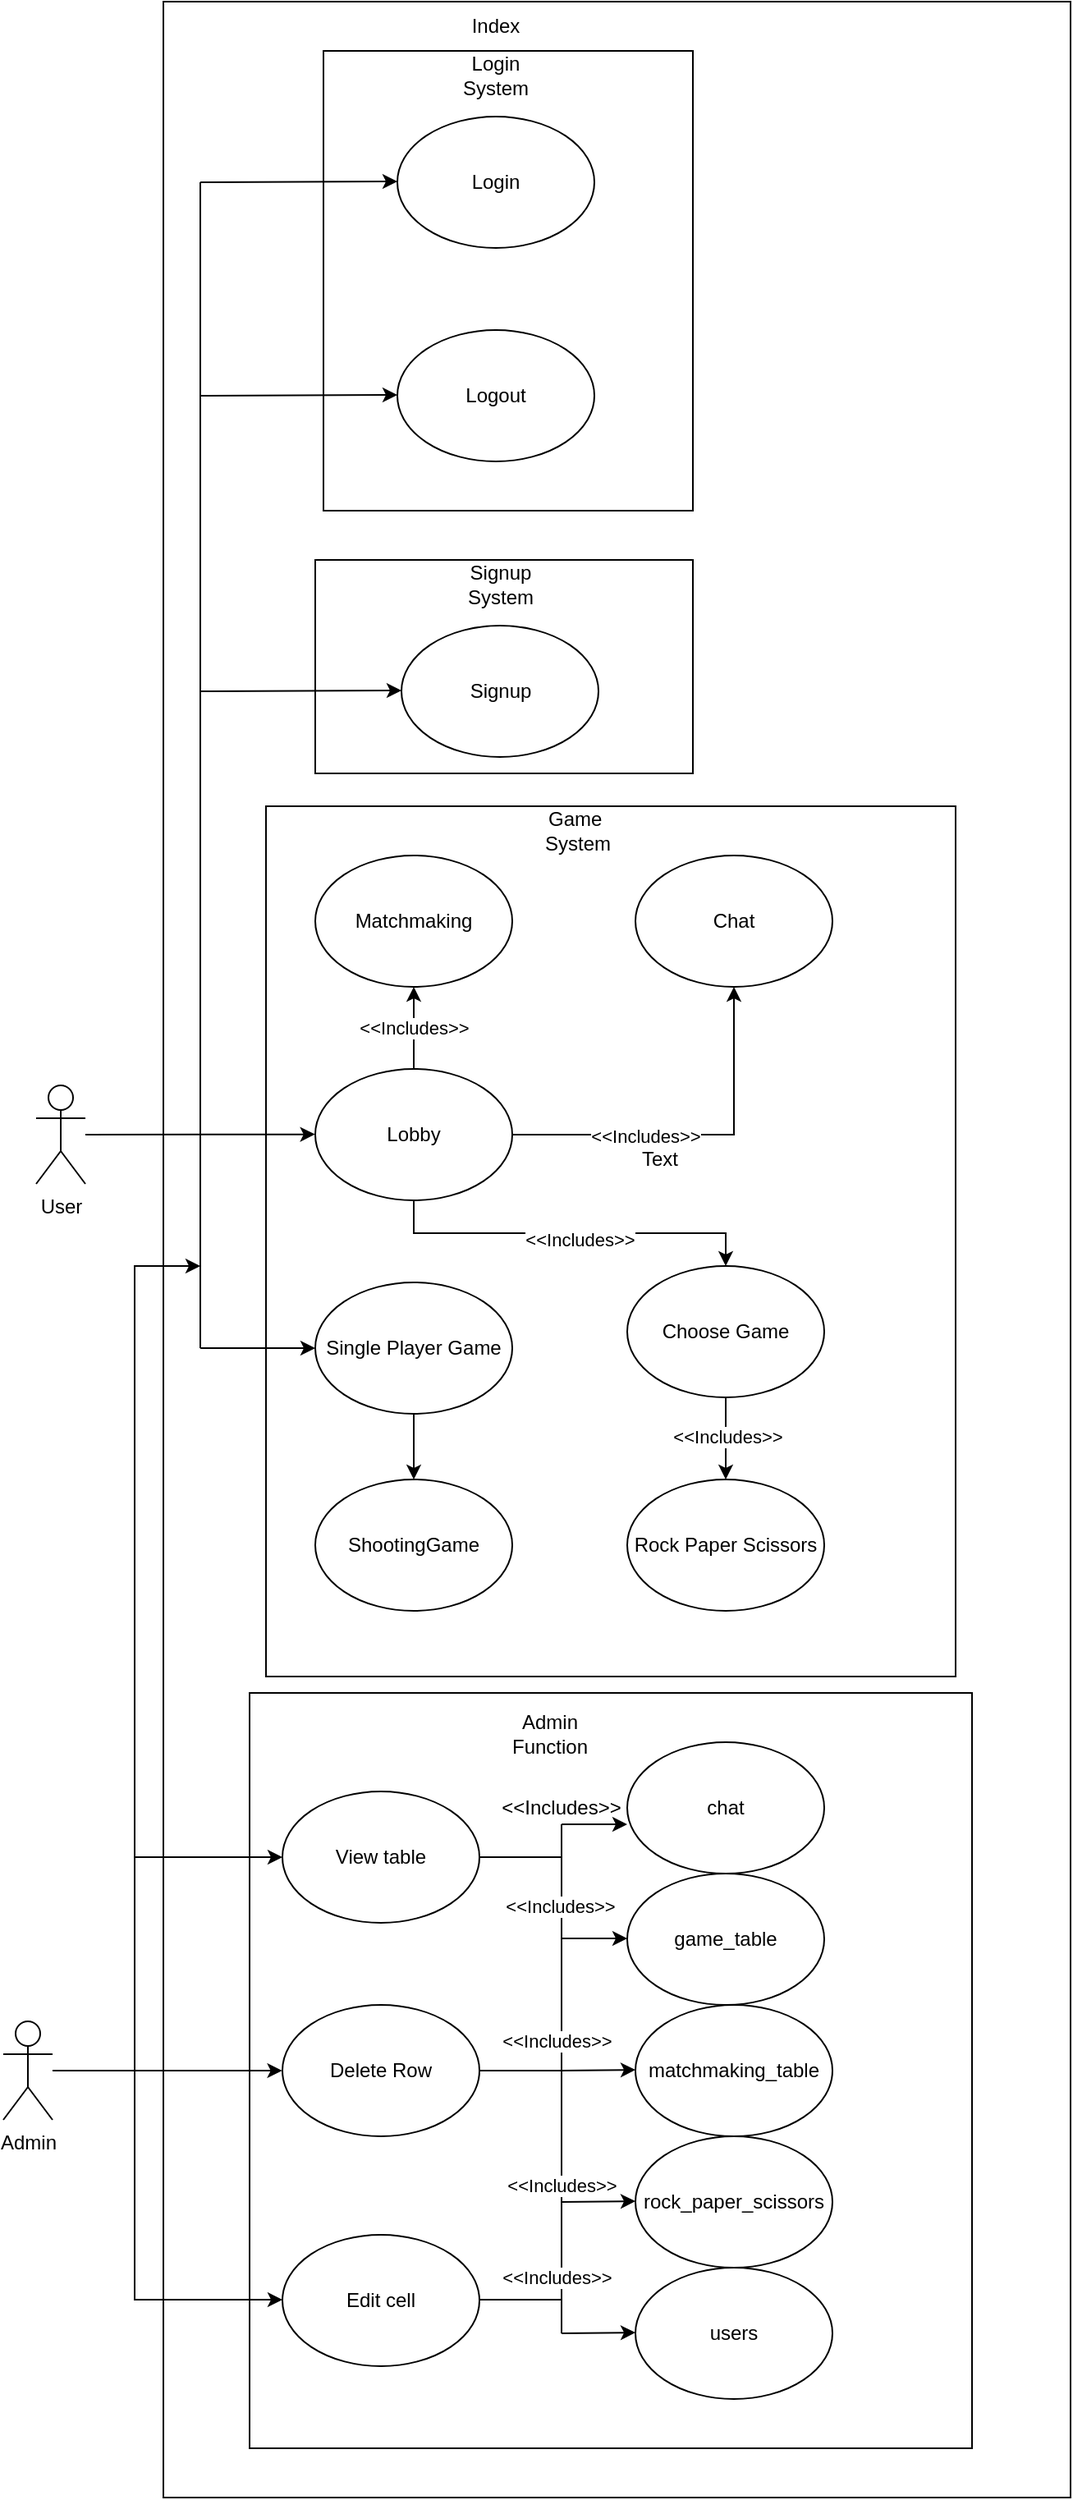 <mxfile version="20.7.4" type="device"><diagram id="mKm1NMVqAWi4hDrVE2KH" name="Page-1"><mxGraphModel dx="1284" dy="1536" grid="1" gridSize="10" guides="1" tooltips="1" connect="1" arrows="1" fold="1" page="1" pageScale="1" pageWidth="850" pageHeight="1100" math="0" shadow="0"><root><mxCell id="0"/><mxCell id="1" parent="0"/><mxCell id="i59lK_DAx1fr0om0WnUf-1" value="Login" style="ellipse;whiteSpace=wrap;html=1;" vertex="1" parent="1"><mxGeometry x="280" y="90" width="120" height="80" as="geometry"/></mxCell><mxCell id="i59lK_DAx1fr0om0WnUf-2" value="Logout" style="ellipse;whiteSpace=wrap;html=1;" vertex="1" parent="1"><mxGeometry x="280" y="220" width="120" height="80" as="geometry"/></mxCell><mxCell id="i59lK_DAx1fr0om0WnUf-3" value="Signup" style="ellipse;whiteSpace=wrap;html=1;" vertex="1" parent="1"><mxGeometry x="282.5" y="400" width="120" height="80" as="geometry"/></mxCell><mxCell id="i59lK_DAx1fr0om0WnUf-4" value="Matchmaking" style="ellipse;whiteSpace=wrap;html=1;" vertex="1" parent="1"><mxGeometry x="230" y="540" width="120" height="80" as="geometry"/></mxCell><mxCell id="i59lK_DAx1fr0om0WnUf-5" value="Chat" style="ellipse;whiteSpace=wrap;html=1;" vertex="1" parent="1"><mxGeometry x="425" y="540" width="120" height="80" as="geometry"/></mxCell><mxCell id="i59lK_DAx1fr0om0WnUf-6" value="Lobby" style="ellipse;whiteSpace=wrap;html=1;" vertex="1" parent="1"><mxGeometry x="230" y="670" width="120" height="80" as="geometry"/></mxCell><mxCell id="i59lK_DAx1fr0om0WnUf-7" value="Choose Game" style="ellipse;whiteSpace=wrap;html=1;" vertex="1" parent="1"><mxGeometry x="420" y="790" width="120" height="80" as="geometry"/></mxCell><mxCell id="i59lK_DAx1fr0om0WnUf-8" value="Rock Paper Scissors" style="ellipse;whiteSpace=wrap;html=1;" vertex="1" parent="1"><mxGeometry x="420" y="920" width="120" height="80" as="geometry"/></mxCell><mxCell id="i59lK_DAx1fr0om0WnUf-11" value="" style="rounded=0;whiteSpace=wrap;html=1;fillColor=none;" vertex="1" parent="1"><mxGeometry x="235" y="50" width="225" height="280" as="geometry"/></mxCell><mxCell id="i59lK_DAx1fr0om0WnUf-12" value="" style="rounded=0;whiteSpace=wrap;html=1;fillColor=none;" vertex="1" parent="1"><mxGeometry x="230" y="360" width="230" height="130" as="geometry"/></mxCell><mxCell id="i59lK_DAx1fr0om0WnUf-13" value="" style="rounded=0;whiteSpace=wrap;html=1;fillColor=none;" vertex="1" parent="1"><mxGeometry x="200" y="510" width="420" height="530" as="geometry"/></mxCell><mxCell id="i59lK_DAx1fr0om0WnUf-14" value="Single Player Game" style="ellipse;whiteSpace=wrap;html=1;" vertex="1" parent="1"><mxGeometry x="230" y="800" width="120" height="80" as="geometry"/></mxCell><mxCell id="i59lK_DAx1fr0om0WnUf-15" value="" style="endArrow=classic;html=1;rounded=0;exitX=1;exitY=0.5;exitDx=0;exitDy=0;entryX=0.5;entryY=1;entryDx=0;entryDy=0;" edge="1" parent="1" source="i59lK_DAx1fr0om0WnUf-6" target="i59lK_DAx1fr0om0WnUf-5"><mxGeometry width="50" height="50" relative="1" as="geometry"><mxPoint x="420" y="760" as="sourcePoint"/><mxPoint x="470" y="710" as="targetPoint"/><Array as="points"><mxPoint x="485" y="710"/></Array></mxGeometry></mxCell><mxCell id="i59lK_DAx1fr0om0WnUf-22" value="&amp;lt;&amp;lt;Includes&amp;gt;&amp;gt;" style="edgeLabel;html=1;align=center;verticalAlign=middle;resizable=0;points=[];" vertex="1" connectable="0" parent="i59lK_DAx1fr0om0WnUf-15"><mxGeometry x="-0.28" y="-1" relative="1" as="geometry"><mxPoint as="offset"/></mxGeometry></mxCell><mxCell id="i59lK_DAx1fr0om0WnUf-16" value="&amp;lt;&amp;lt;Includes&amp;gt;&amp;gt;" style="endArrow=classic;html=1;rounded=0;entryX=0.5;entryY=1;entryDx=0;entryDy=0;" edge="1" parent="1" source="i59lK_DAx1fr0om0WnUf-6" target="i59lK_DAx1fr0om0WnUf-4"><mxGeometry width="50" height="50" relative="1" as="geometry"><mxPoint x="420" y="760" as="sourcePoint"/><mxPoint x="470" y="710" as="targetPoint"/></mxGeometry></mxCell><mxCell id="i59lK_DAx1fr0om0WnUf-17" value="" style="endArrow=classic;html=1;rounded=0;entryX=0.5;entryY=0;entryDx=0;entryDy=0;exitX=0.5;exitY=1;exitDx=0;exitDy=0;" edge="1" parent="1" source="i59lK_DAx1fr0om0WnUf-6" target="i59lK_DAx1fr0om0WnUf-7"><mxGeometry width="50" height="50" relative="1" as="geometry"><mxPoint x="420" y="760" as="sourcePoint"/><mxPoint x="470" y="710" as="targetPoint"/><Array as="points"><mxPoint x="290" y="770"/><mxPoint x="480" y="770"/></Array></mxGeometry></mxCell><mxCell id="i59lK_DAx1fr0om0WnUf-18" value="" style="endArrow=classic;html=1;rounded=0;exitX=0.5;exitY=1;exitDx=0;exitDy=0;entryX=0.5;entryY=0;entryDx=0;entryDy=0;" edge="1" parent="1" source="i59lK_DAx1fr0om0WnUf-7" target="i59lK_DAx1fr0om0WnUf-8"><mxGeometry width="50" height="50" relative="1" as="geometry"><mxPoint x="420" y="760" as="sourcePoint"/><mxPoint x="480" y="900" as="targetPoint"/></mxGeometry></mxCell><mxCell id="i59lK_DAx1fr0om0WnUf-20" value="ShootingGame" style="ellipse;whiteSpace=wrap;html=1;fillColor=default;" vertex="1" parent="1"><mxGeometry x="230" y="920" width="120" height="80" as="geometry"/></mxCell><mxCell id="i59lK_DAx1fr0om0WnUf-21" value="" style="endArrow=classic;html=1;rounded=0;exitX=0.5;exitY=1;exitDx=0;exitDy=0;entryX=0.5;entryY=0;entryDx=0;entryDy=0;" edge="1" parent="1" source="i59lK_DAx1fr0om0WnUf-14" target="i59lK_DAx1fr0om0WnUf-20"><mxGeometry width="50" height="50" relative="1" as="geometry"><mxPoint x="330" y="900" as="sourcePoint"/><mxPoint x="380" y="850" as="targetPoint"/></mxGeometry></mxCell><mxCell id="i59lK_DAx1fr0om0WnUf-23" value="&amp;lt;&amp;lt;Includes&amp;gt;&amp;gt;" style="edgeLabel;html=1;align=center;verticalAlign=middle;resizable=0;points=[];" vertex="1" connectable="0" parent="1"><mxGeometry x="420" y="730" as="geometry"><mxPoint x="-29" y="44" as="offset"/></mxGeometry></mxCell><mxCell id="i59lK_DAx1fr0om0WnUf-24" value="&amp;lt;&amp;lt;Includes&amp;gt;&amp;gt;" style="edgeLabel;html=1;align=center;verticalAlign=middle;resizable=0;points=[];" vertex="1" connectable="0" parent="1"><mxGeometry x="510" y="850" as="geometry"><mxPoint x="-29" y="44" as="offset"/></mxGeometry></mxCell><mxCell id="i59lK_DAx1fr0om0WnUf-25" value="Signup&lt;br&gt;System" style="text;html=1;strokeColor=none;fillColor=none;align=center;verticalAlign=middle;whiteSpace=wrap;rounded=0;" vertex="1" parent="1"><mxGeometry x="312.5" y="360" width="60" height="30" as="geometry"/></mxCell><mxCell id="i59lK_DAx1fr0om0WnUf-26" value="Index" style="text;html=1;strokeColor=none;fillColor=none;align=center;verticalAlign=middle;whiteSpace=wrap;rounded=0;" vertex="1" parent="1"><mxGeometry x="310" y="20" width="60" height="30" as="geometry"/></mxCell><mxCell id="i59lK_DAx1fr0om0WnUf-27" value="Login&lt;br&gt;System" style="text;html=1;strokeColor=none;fillColor=none;align=center;verticalAlign=middle;whiteSpace=wrap;rounded=0;" vertex="1" parent="1"><mxGeometry x="310" y="50" width="60" height="30" as="geometry"/></mxCell><mxCell id="i59lK_DAx1fr0om0WnUf-28" value="Text" style="text;html=1;strokeColor=none;fillColor=none;align=center;verticalAlign=middle;whiteSpace=wrap;rounded=0;" vertex="1" parent="1"><mxGeometry x="410" y="710" width="60" height="30" as="geometry"/></mxCell><mxCell id="i59lK_DAx1fr0om0WnUf-29" value="Game&amp;nbsp;&lt;br&gt;System" style="text;html=1;strokeColor=none;fillColor=none;align=center;verticalAlign=middle;whiteSpace=wrap;rounded=0;" vertex="1" parent="1"><mxGeometry x="360" y="510" width="60" height="30" as="geometry"/></mxCell><mxCell id="i59lK_DAx1fr0om0WnUf-30" value="View table" style="ellipse;whiteSpace=wrap;html=1;fillColor=default;" vertex="1" parent="1"><mxGeometry x="210" y="1110" width="120" height="80" as="geometry"/></mxCell><mxCell id="i59lK_DAx1fr0om0WnUf-31" value="Delete Row" style="ellipse;whiteSpace=wrap;html=1;fillColor=default;" vertex="1" parent="1"><mxGeometry x="210" y="1240" width="120" height="80" as="geometry"/></mxCell><mxCell id="i59lK_DAx1fr0om0WnUf-32" value="Edit cell" style="ellipse;whiteSpace=wrap;html=1;fillColor=default;" vertex="1" parent="1"><mxGeometry x="210" y="1380" width="120" height="80" as="geometry"/></mxCell><mxCell id="i59lK_DAx1fr0om0WnUf-33" value="chat" style="ellipse;whiteSpace=wrap;html=1;fillColor=default;" vertex="1" parent="1"><mxGeometry x="420" y="1080" width="120" height="80" as="geometry"/></mxCell><mxCell id="i59lK_DAx1fr0om0WnUf-34" value="game_table" style="ellipse;whiteSpace=wrap;html=1;fillColor=default;" vertex="1" parent="1"><mxGeometry x="420" y="1160" width="120" height="80" as="geometry"/></mxCell><mxCell id="i59lK_DAx1fr0om0WnUf-35" value="matchmaking_table" style="ellipse;whiteSpace=wrap;html=1;fillColor=default;" vertex="1" parent="1"><mxGeometry x="425" y="1240" width="120" height="80" as="geometry"/></mxCell><mxCell id="i59lK_DAx1fr0om0WnUf-36" value="rock_paper_scissors" style="ellipse;whiteSpace=wrap;html=1;fillColor=default;" vertex="1" parent="1"><mxGeometry x="425" y="1320" width="120" height="80" as="geometry"/></mxCell><mxCell id="i59lK_DAx1fr0om0WnUf-37" value="users" style="ellipse;whiteSpace=wrap;html=1;fillColor=default;" vertex="1" parent="1"><mxGeometry x="425" y="1400" width="120" height="80" as="geometry"/></mxCell><mxCell id="i59lK_DAx1fr0om0WnUf-38" value="" style="endArrow=classic;html=1;rounded=0;" edge="1" parent="1"><mxGeometry width="50" height="50" relative="1" as="geometry"><mxPoint x="380" y="1130" as="sourcePoint"/><mxPoint x="420" y="1130" as="targetPoint"/></mxGeometry></mxCell><mxCell id="i59lK_DAx1fr0om0WnUf-39" value="" style="endArrow=classic;html=1;rounded=0;" edge="1" parent="1"><mxGeometry width="50" height="50" relative="1" as="geometry"><mxPoint x="380" y="1199.5" as="sourcePoint"/><mxPoint x="420" y="1199.5" as="targetPoint"/></mxGeometry></mxCell><mxCell id="i59lK_DAx1fr0om0WnUf-40" value="" style="endArrow=classic;html=1;rounded=0;" edge="1" parent="1"><mxGeometry width="50" height="50" relative="1" as="geometry"><mxPoint x="380" y="1280" as="sourcePoint"/><mxPoint x="425" y="1279.5" as="targetPoint"/></mxGeometry></mxCell><mxCell id="i59lK_DAx1fr0om0WnUf-41" value="" style="endArrow=classic;html=1;rounded=0;" edge="1" parent="1"><mxGeometry width="50" height="50" relative="1" as="geometry"><mxPoint x="380" y="1360" as="sourcePoint"/><mxPoint x="425" y="1359.5" as="targetPoint"/></mxGeometry></mxCell><mxCell id="i59lK_DAx1fr0om0WnUf-42" value="" style="endArrow=classic;html=1;rounded=0;" edge="1" parent="1"><mxGeometry width="50" height="50" relative="1" as="geometry"><mxPoint x="380" y="1440" as="sourcePoint"/><mxPoint x="425" y="1439.5" as="targetPoint"/></mxGeometry></mxCell><mxCell id="i59lK_DAx1fr0om0WnUf-43" value="" style="endArrow=none;html=1;rounded=0;" edge="1" parent="1"><mxGeometry width="50" height="50" relative="1" as="geometry"><mxPoint x="380" y="1440" as="sourcePoint"/><mxPoint x="380" y="1130" as="targetPoint"/></mxGeometry></mxCell><mxCell id="i59lK_DAx1fr0om0WnUf-51" value="&amp;lt;&amp;lt;Includes&amp;gt;&amp;gt;" style="edgeLabel;html=1;align=center;verticalAlign=middle;resizable=0;points=[];" vertex="1" connectable="0" parent="i59lK_DAx1fr0om0WnUf-43"><mxGeometry x="0.677" y="1" relative="1" as="geometry"><mxPoint as="offset"/></mxGeometry></mxCell><mxCell id="i59lK_DAx1fr0om0WnUf-44" value="" style="endArrow=none;html=1;rounded=0;" edge="1" parent="1"><mxGeometry width="50" height="50" relative="1" as="geometry"><mxPoint x="330" y="1150" as="sourcePoint"/><mxPoint x="380" y="1150" as="targetPoint"/></mxGeometry></mxCell><mxCell id="i59lK_DAx1fr0om0WnUf-45" value="" style="endArrow=none;html=1;rounded=0;exitX=1;exitY=0.5;exitDx=0;exitDy=0;" edge="1" parent="1" source="i59lK_DAx1fr0om0WnUf-31"><mxGeometry width="50" height="50" relative="1" as="geometry"><mxPoint x="420" y="1210" as="sourcePoint"/><mxPoint x="380" y="1280" as="targetPoint"/></mxGeometry></mxCell><mxCell id="i59lK_DAx1fr0om0WnUf-46" value="" style="endArrow=none;html=1;rounded=0;exitX=1;exitY=0.5;exitDx=0;exitDy=0;" edge="1" parent="1"><mxGeometry width="50" height="50" relative="1" as="geometry"><mxPoint x="330" y="1419.5" as="sourcePoint"/><mxPoint x="380" y="1419.5" as="targetPoint"/></mxGeometry></mxCell><mxCell id="i59lK_DAx1fr0om0WnUf-47" value="Admin&lt;br&gt;Function" style="text;html=1;strokeColor=none;fillColor=none;align=center;verticalAlign=middle;whiteSpace=wrap;rounded=0;" vertex="1" parent="1"><mxGeometry x="342.5" y="1060" width="60" height="30" as="geometry"/></mxCell><mxCell id="i59lK_DAx1fr0om0WnUf-49" value="&amp;lt;&amp;lt;Includes&amp;gt;&amp;gt;" style="text;html=1;strokeColor=none;fillColor=none;align=center;verticalAlign=middle;whiteSpace=wrap;rounded=0;" vertex="1" parent="1"><mxGeometry x="350" y="1105" width="60" height="30" as="geometry"/></mxCell><mxCell id="i59lK_DAx1fr0om0WnUf-52" value="&amp;lt;&amp;lt;Includes&amp;gt;&amp;gt;" style="edgeLabel;html=1;align=center;verticalAlign=middle;resizable=0;points=[];" vertex="1" connectable="0" parent="1"><mxGeometry x="420" y="1250" as="geometry"><mxPoint x="-43" y="12" as="offset"/></mxGeometry></mxCell><mxCell id="i59lK_DAx1fr0om0WnUf-53" value="&amp;lt;&amp;lt;Includes&amp;gt;&amp;gt;" style="edgeLabel;html=1;align=center;verticalAlign=middle;resizable=0;points=[];" vertex="1" connectable="0" parent="1"><mxGeometry x="380" y="1350" as="geometry"/></mxCell><mxCell id="i59lK_DAx1fr0om0WnUf-54" value="&amp;lt;&amp;lt;Includes&amp;gt;&amp;gt;" style="edgeLabel;html=1;align=center;verticalAlign=middle;resizable=0;points=[];" vertex="1" connectable="0" parent="1"><mxGeometry x="402.5" y="1220" as="geometry"><mxPoint x="-26" y="186" as="offset"/></mxGeometry></mxCell><mxCell id="i59lK_DAx1fr0om0WnUf-55" value="" style="rounded=0;whiteSpace=wrap;html=1;fillColor=none;" vertex="1" parent="1"><mxGeometry x="190" y="1050" width="440" height="460" as="geometry"/></mxCell><mxCell id="i59lK_DAx1fr0om0WnUf-56" value="Admin" style="shape=umlActor;verticalLabelPosition=bottom;verticalAlign=top;html=1;outlineConnect=0;fillColor=none;" vertex="1" parent="1"><mxGeometry x="40" y="1250" width="30" height="60" as="geometry"/></mxCell><mxCell id="i59lK_DAx1fr0om0WnUf-58" value="" style="endArrow=classic;html=1;rounded=0;entryX=0.045;entryY=0.5;entryDx=0;entryDy=0;entryPerimeter=0;" edge="1" parent="1" source="i59lK_DAx1fr0om0WnUf-56" target="i59lK_DAx1fr0om0WnUf-55"><mxGeometry width="50" height="50" relative="1" as="geometry"><mxPoint x="210" y="1200" as="sourcePoint"/><mxPoint x="260" y="1150" as="targetPoint"/></mxGeometry></mxCell><mxCell id="i59lK_DAx1fr0om0WnUf-59" value="" style="endArrow=classic;html=1;rounded=0;" edge="1" parent="1"><mxGeometry width="50" height="50" relative="1" as="geometry"><mxPoint x="120" y="1150" as="sourcePoint"/><mxPoint x="210" y="1150" as="targetPoint"/></mxGeometry></mxCell><mxCell id="i59lK_DAx1fr0om0WnUf-60" value="" style="endArrow=classic;html=1;rounded=0;" edge="1" parent="1"><mxGeometry width="50" height="50" relative="1" as="geometry"><mxPoint x="120" y="1419.5" as="sourcePoint"/><mxPoint x="210" y="1419.5" as="targetPoint"/></mxGeometry></mxCell><mxCell id="i59lK_DAx1fr0om0WnUf-61" value="" style="endArrow=none;html=1;rounded=0;" edge="1" parent="1"><mxGeometry width="50" height="50" relative="1" as="geometry"><mxPoint x="120" y="1420" as="sourcePoint"/><mxPoint x="120" y="1150" as="targetPoint"/></mxGeometry></mxCell><mxCell id="i59lK_DAx1fr0om0WnUf-62" value="User" style="shape=umlActor;verticalLabelPosition=bottom;verticalAlign=top;html=1;outlineConnect=0;fillColor=none;" vertex="1" parent="1"><mxGeometry x="60" y="680" width="30" height="60" as="geometry"/></mxCell><mxCell id="i59lK_DAx1fr0om0WnUf-63" value="" style="endArrow=classic;html=1;rounded=0;entryX=0.071;entryY=0.377;entryDx=0;entryDy=0;entryPerimeter=0;" edge="1" parent="1" source="i59lK_DAx1fr0om0WnUf-62" target="i59lK_DAx1fr0om0WnUf-13"><mxGeometry width="50" height="50" relative="1" as="geometry"><mxPoint x="210" y="800" as="sourcePoint"/><mxPoint x="260" y="750" as="targetPoint"/></mxGeometry></mxCell><mxCell id="i59lK_DAx1fr0om0WnUf-64" value="" style="endArrow=classic;html=1;rounded=0;entryX=0;entryY=0.5;entryDx=0;entryDy=0;" edge="1" parent="1" target="i59lK_DAx1fr0om0WnUf-14"><mxGeometry width="50" height="50" relative="1" as="geometry"><mxPoint x="160" y="840" as="sourcePoint"/><mxPoint x="190" y="815" as="targetPoint"/></mxGeometry></mxCell><mxCell id="i59lK_DAx1fr0om0WnUf-65" value="" style="endArrow=classic;html=1;rounded=0;entryX=0;entryY=0.5;entryDx=0;entryDy=0;" edge="1" parent="1"><mxGeometry width="50" height="50" relative="1" as="geometry"><mxPoint x="160" y="440" as="sourcePoint"/><mxPoint x="282.5" y="439.5" as="targetPoint"/></mxGeometry></mxCell><mxCell id="i59lK_DAx1fr0om0WnUf-67" value="" style="endArrow=classic;html=1;rounded=0;entryX=0;entryY=0.5;entryDx=0;entryDy=0;" edge="1" parent="1"><mxGeometry width="50" height="50" relative="1" as="geometry"><mxPoint x="160" y="260" as="sourcePoint"/><mxPoint x="280" y="259.5" as="targetPoint"/></mxGeometry></mxCell><mxCell id="i59lK_DAx1fr0om0WnUf-68" value="" style="endArrow=none;html=1;rounded=0;" edge="1" parent="1"><mxGeometry width="50" height="50" relative="1" as="geometry"><mxPoint x="160" y="840" as="sourcePoint"/><mxPoint x="160" y="130" as="targetPoint"/></mxGeometry></mxCell><mxCell id="i59lK_DAx1fr0om0WnUf-69" value="" style="endArrow=classic;html=1;rounded=0;entryX=0;entryY=0.5;entryDx=0;entryDy=0;" edge="1" parent="1"><mxGeometry width="50" height="50" relative="1" as="geometry"><mxPoint x="160" y="130" as="sourcePoint"/><mxPoint x="280" y="129.5" as="targetPoint"/></mxGeometry></mxCell><mxCell id="i59lK_DAx1fr0om0WnUf-70" value="" style="endArrow=classic;html=1;rounded=0;" edge="1" parent="1"><mxGeometry width="50" height="50" relative="1" as="geometry"><mxPoint x="120" y="1150" as="sourcePoint"/><mxPoint x="160" y="790" as="targetPoint"/><Array as="points"><mxPoint x="120" y="790"/></Array></mxGeometry></mxCell><mxCell id="i59lK_DAx1fr0om0WnUf-71" value="" style="rounded=0;whiteSpace=wrap;html=1;fillColor=none;" vertex="1" parent="1"><mxGeometry x="137.5" y="20" width="552.5" height="1520" as="geometry"/></mxCell></root></mxGraphModel></diagram></mxfile>